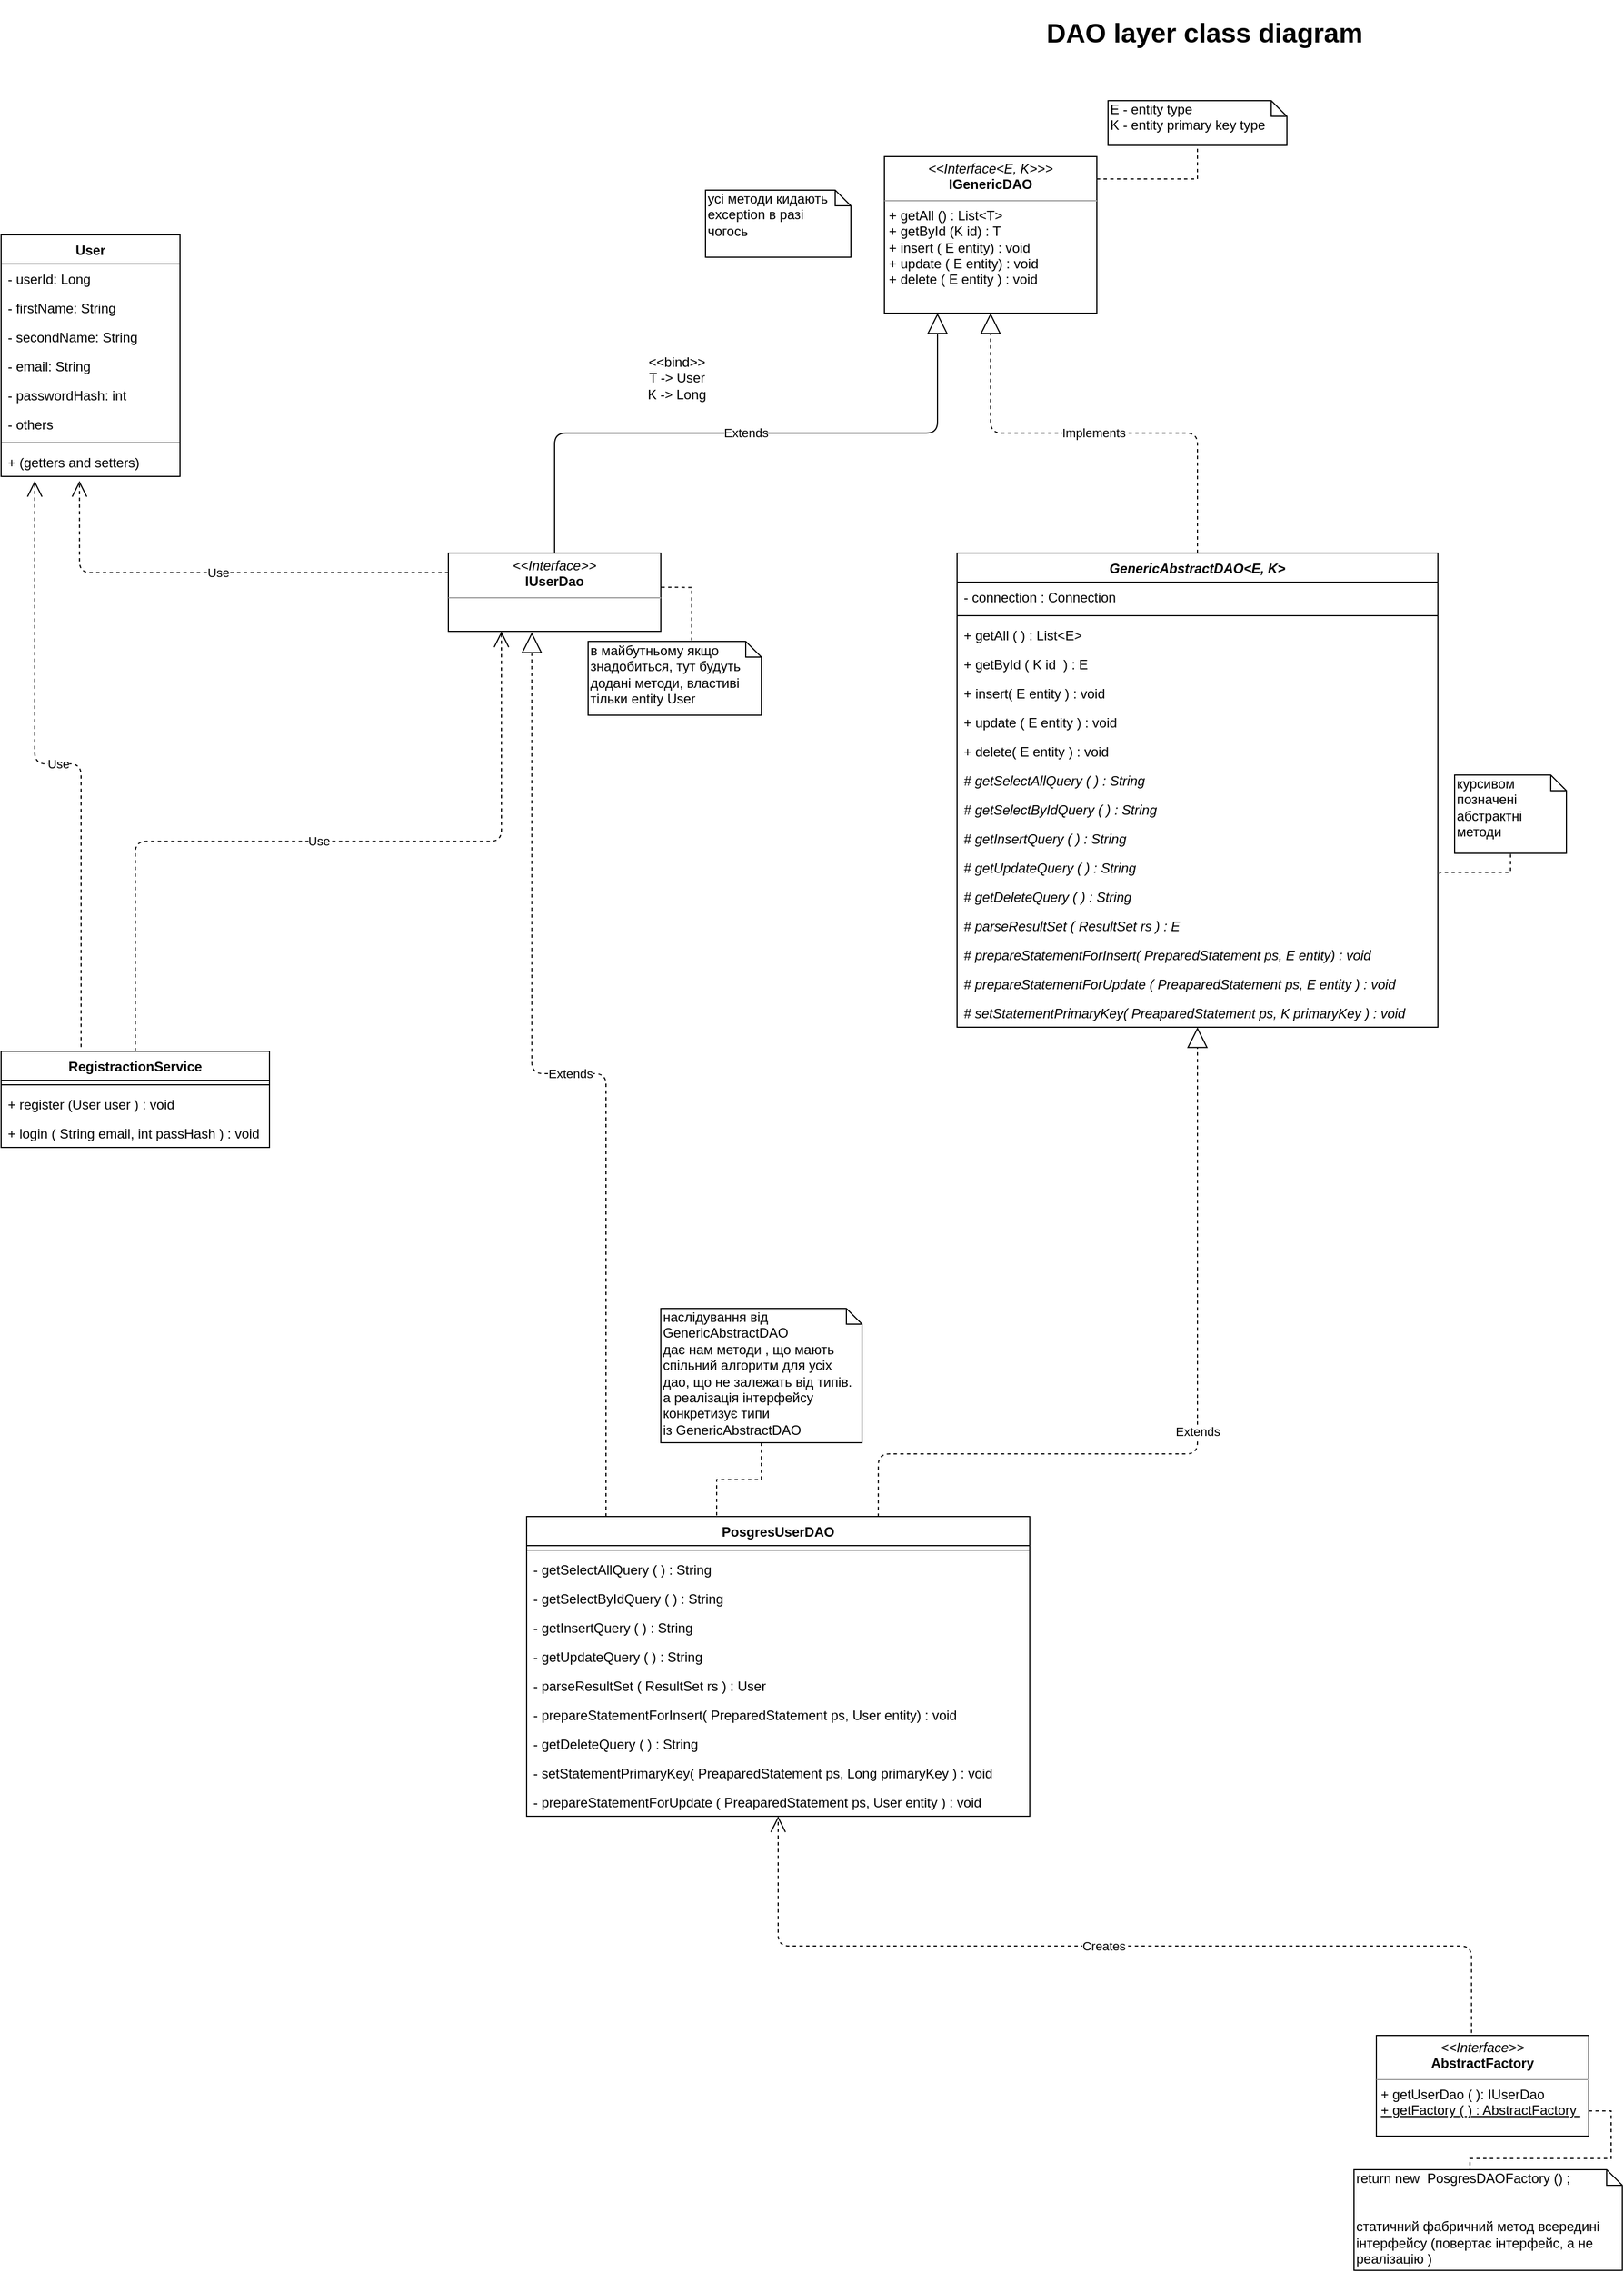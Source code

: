 <mxfile version="10.6.3" type="google"><diagram id="_zKVkRSI96tLM2c8XkrG" name="Page-1"><mxGraphModel dx="3473" dy="841" grid="1" gridSize="10" guides="1" tooltips="1" connect="1" arrows="1" fold="1" page="1" pageScale="1" pageWidth="2000" pageHeight="2000" math="0" shadow="0"><root><mxCell id="0"/><mxCell id="1" parent="0"/><mxCell id="7IGHTddUI42scp0uDwab-1" value="&lt;h1&gt;DAO layer class diagram&lt;/h1&gt;" style="text;html=1;strokeColor=none;fillColor=none;spacing=5;spacingTop=-20;whiteSpace=wrap;overflow=hidden;rounded=0;" parent="1" vertex="1"><mxGeometry x="580" y="90" width="400" height="60" as="geometry"/></mxCell><mxCell id="7IGHTddUI42scp0uDwab-4" style="edgeStyle=orthogonalEdgeStyle;rounded=0;orthogonalLoop=1;jettySize=auto;html=1;entryX=0.5;entryY=1;entryDx=0;entryDy=0;entryPerimeter=0;dashed=1;endArrow=none;endFill=0;" parent="1" source="7IGHTddUI42scp0uDwab-2" target="7IGHTddUI42scp0uDwab-3" edge="1"><mxGeometry relative="1" as="geometry"><Array as="points"><mxPoint x="720" y="240"/></Array></mxGeometry></mxCell><mxCell id="7IGHTddUI42scp0uDwab-2" value="&lt;p style=&quot;margin: 0px ; margin-top: 4px ; text-align: center&quot;&gt;&lt;i&gt;&amp;lt;&amp;lt;Interface&amp;lt;E, K&amp;gt;&amp;gt;&amp;gt;&lt;/i&gt;&lt;br&gt;&lt;b&gt;IGenericDAO&lt;/b&gt;&lt;/p&gt;&lt;hr size=&quot;1&quot;&gt;&lt;p style=&quot;margin: 0px ; margin-left: 4px&quot;&gt;+ getAll () : List&amp;lt;T&amp;gt;&lt;br&gt;+ getById (K id) : T&lt;/p&gt;&lt;p style=&quot;margin: 0px ; margin-left: 4px&quot;&gt;+ insert ( E entity) : void&lt;/p&gt;&lt;p style=&quot;margin: 0px ; margin-left: 4px&quot;&gt;+ update ( E entity) : void&amp;nbsp;&lt;/p&gt;&lt;p style=&quot;margin: 0px ; margin-left: 4px&quot;&gt;+ delete ( E entity ) : void&amp;nbsp;&lt;/p&gt;&lt;p style=&quot;margin: 0px ; margin-left: 4px&quot;&gt;&lt;br&gt;&lt;/p&gt;&lt;p style=&quot;margin: 0px ; margin-left: 4px&quot;&gt;&lt;br&gt;&lt;/p&gt;" style="verticalAlign=top;align=left;overflow=fill;fontSize=12;fontFamily=Helvetica;html=1;" parent="1" vertex="1"><mxGeometry x="440" y="220" width="190" height="140" as="geometry"/></mxCell><mxCell id="7IGHTddUI42scp0uDwab-3" value="E - entity type&lt;br&gt;K - entity primary key type&lt;br&gt;" style="shape=note;whiteSpace=wrap;html=1;size=14;verticalAlign=top;align=left;spacingTop=-6;" parent="1" vertex="1"><mxGeometry x="640" y="170" width="160" height="40" as="geometry"/></mxCell><mxCell id="7IGHTddUI42scp0uDwab-84" style="edgeStyle=orthogonalEdgeStyle;rounded=0;orthogonalLoop=1;jettySize=auto;html=1;entryX=0.598;entryY=-0.013;entryDx=0;entryDy=0;entryPerimeter=0;dashed=1;startArrow=none;startFill=0;endArrow=none;endFill=0;exitX=1.003;exitY=0.438;exitDx=0;exitDy=0;exitPerimeter=0;" parent="1" source="7IGHTddUI42scp0uDwab-17" target="7IGHTddUI42scp0uDwab-83" edge="1"><mxGeometry relative="1" as="geometry"/></mxCell><mxCell id="7IGHTddUI42scp0uDwab-17" value="&lt;p style=&quot;margin: 0px ; margin-top: 4px ; text-align: center&quot;&gt;&lt;i&gt;&amp;lt;&amp;lt;Interface&amp;gt;&amp;gt;&lt;/i&gt;&lt;br&gt;&lt;b&gt;IUserDao&lt;/b&gt;&lt;/p&gt;&lt;hr size=&quot;1&quot;&gt;&lt;p style=&quot;margin: 0px ; margin-left: 4px&quot;&gt;&lt;/p&gt;&lt;p style=&quot;margin: 0px ; margin-left: 4px&quot;&gt;&lt;br&gt;&lt;/p&gt;" style="verticalAlign=top;align=left;overflow=fill;fontSize=12;fontFamily=Helvetica;html=1;" parent="1" vertex="1"><mxGeometry x="50" y="574.5" width="190" height="70" as="geometry"/></mxCell><mxCell id="7IGHTddUI42scp0uDwab-21" value="усі методи кидають exception в разі чогось&amp;nbsp;&lt;br&gt;" style="shape=note;whiteSpace=wrap;html=1;size=14;verticalAlign=top;align=left;spacingTop=-6;" parent="1" vertex="1"><mxGeometry x="280" y="250" width="130" height="60" as="geometry"/></mxCell><mxCell id="7IGHTddUI42scp0uDwab-56" style="edgeStyle=orthogonalEdgeStyle;rounded=0;orthogonalLoop=1;jettySize=auto;html=1;entryX=0.432;entryY=0.004;entryDx=0;entryDy=0;entryPerimeter=0;startArrow=none;startFill=0;endArrow=none;endFill=0;dashed=1;exitX=1;exitY=0.75;exitDx=0;exitDy=0;" parent="1" source="7IGHTddUI42scp0uDwab-23" target="7IGHTddUI42scp0uDwab-25" edge="1"><mxGeometry relative="1" as="geometry"/></mxCell><mxCell id="7IGHTddUI42scp0uDwab-23" value="&lt;p style=&quot;margin: 0px ; margin-top: 4px ; text-align: center&quot;&gt;&lt;i&gt;&amp;lt;&amp;lt;Interface&amp;gt;&amp;gt;&lt;/i&gt;&lt;br&gt;&lt;b&gt;AbstractFactory&lt;/b&gt;&lt;/p&gt;&lt;hr size=&quot;1&quot;&gt;&lt;p style=&quot;margin: 0px ; margin-left: 4px&quot;&gt;+ getUserDao ( ): IUserDao&lt;/p&gt;&lt;p style=&quot;margin: 0px ; margin-left: 4px&quot;&gt;&lt;u&gt;+ getFactory ( ) : AbstractFactory&amp;nbsp;&lt;/u&gt;&lt;br&gt;&lt;br&gt;&lt;/p&gt;" style="verticalAlign=top;align=left;overflow=fill;fontSize=12;fontFamily=Helvetica;html=1;" parent="1" vertex="1"><mxGeometry x="880" y="1900" width="190" height="90" as="geometry"/></mxCell><mxCell id="7IGHTddUI42scp0uDwab-25" value="return new&amp;nbsp; PosgresDAOFactory () ;&lt;br&gt;&lt;br&gt;&lt;br&gt;статичний фабричний метод всередині інтерфейсу (повертає інтерфейс, а не реалізацію )&lt;br&gt;" style="shape=note;whiteSpace=wrap;html=1;size=14;verticalAlign=top;align=left;spacingTop=-6;" parent="1" vertex="1"><mxGeometry x="860" y="2020" width="240" height="90" as="geometry"/></mxCell><mxCell id="7IGHTddUI42scp0uDwab-31" value="PosgresUserDAO" style="swimlane;fontStyle=1;align=center;verticalAlign=top;childLayout=stackLayout;horizontal=1;startSize=26;horizontalStack=0;resizeParent=1;resizeParentMax=0;resizeLast=0;collapsible=1;marginBottom=0;" parent="1" vertex="1"><mxGeometry x="120" y="1436" width="450" height="268" as="geometry"/></mxCell><mxCell id="7IGHTddUI42scp0uDwab-33" value="" style="line;strokeWidth=1;fillColor=none;align=left;verticalAlign=middle;spacingTop=-1;spacingLeft=3;spacingRight=3;rotatable=0;labelPosition=right;points=[];portConstraint=eastwest;" parent="7IGHTddUI42scp0uDwab-31" vertex="1"><mxGeometry y="26" width="450" height="8" as="geometry"/></mxCell><mxCell id="7IGHTddUI42scp0uDwab-57" value="- getSelectAllQuery ( ) : String" style="text;strokeColor=none;fillColor=none;align=left;verticalAlign=top;spacingLeft=4;spacingRight=4;overflow=hidden;rotatable=0;points=[[0,0.5],[1,0.5]];portConstraint=eastwest;" parent="7IGHTddUI42scp0uDwab-31" vertex="1"><mxGeometry y="34" width="450" height="26" as="geometry"/></mxCell><mxCell id="7IGHTddUI42scp0uDwab-58" value="- getSelectByIdQuery ( ) : String" style="text;strokeColor=none;fillColor=none;align=left;verticalAlign=top;spacingLeft=4;spacingRight=4;overflow=hidden;rotatable=0;points=[[0,0.5],[1,0.5]];portConstraint=eastwest;" parent="7IGHTddUI42scp0uDwab-31" vertex="1"><mxGeometry y="60" width="450" height="26" as="geometry"/></mxCell><mxCell id="7IGHTddUI42scp0uDwab-59" value="- getInsertQuery ( ) : String" style="text;strokeColor=none;fillColor=none;align=left;verticalAlign=top;spacingLeft=4;spacingRight=4;overflow=hidden;rotatable=0;points=[[0,0.5],[1,0.5]];portConstraint=eastwest;" parent="7IGHTddUI42scp0uDwab-31" vertex="1"><mxGeometry y="86" width="450" height="26" as="geometry"/></mxCell><mxCell id="7IGHTddUI42scp0uDwab-60" value="- getUpdateQuery ( ) : String" style="text;strokeColor=none;fillColor=none;align=left;verticalAlign=top;spacingLeft=4;spacingRight=4;overflow=hidden;rotatable=0;points=[[0,0.5],[1,0.5]];portConstraint=eastwest;" parent="7IGHTddUI42scp0uDwab-31" vertex="1"><mxGeometry y="112" width="450" height="26" as="geometry"/></mxCell><mxCell id="7IGHTddUI42scp0uDwab-62" value="- parseResultSet ( ResultSet rs ) : User&#10;" style="text;strokeColor=none;fillColor=none;align=left;verticalAlign=top;spacingLeft=4;spacingRight=4;overflow=hidden;rotatable=0;points=[[0,0.5],[1,0.5]];portConstraint=eastwest;" parent="7IGHTddUI42scp0uDwab-31" vertex="1"><mxGeometry y="138" width="450" height="26" as="geometry"/></mxCell><mxCell id="7IGHTddUI42scp0uDwab-63" value="- prepareStatementForInsert( PreparedStatement ps, User entity) : void" style="text;strokeColor=none;fillColor=none;align=left;verticalAlign=top;spacingLeft=4;spacingRight=4;overflow=hidden;rotatable=0;points=[[0,0.5],[1,0.5]];portConstraint=eastwest;" parent="7IGHTddUI42scp0uDwab-31" vertex="1"><mxGeometry y="164" width="450" height="26" as="geometry"/></mxCell><mxCell id="7IGHTddUI42scp0uDwab-61" value="- getDeleteQuery ( ) : String" style="text;strokeColor=none;fillColor=none;align=left;verticalAlign=top;spacingLeft=4;spacingRight=4;overflow=hidden;rotatable=0;points=[[0,0.5],[1,0.5]];portConstraint=eastwest;" parent="7IGHTddUI42scp0uDwab-31" vertex="1"><mxGeometry y="190" width="450" height="26" as="geometry"/></mxCell><mxCell id="7IGHTddUI42scp0uDwab-65" value="- setStatementPrimaryKey( PreaparedStatement ps, Long primaryKey ) : void" style="text;strokeColor=none;fillColor=none;align=left;verticalAlign=top;spacingLeft=4;spacingRight=4;overflow=hidden;rotatable=0;points=[[0,0.5],[1,0.5]];portConstraint=eastwest;" parent="7IGHTddUI42scp0uDwab-31" vertex="1"><mxGeometry y="216" width="450" height="26" as="geometry"/></mxCell><mxCell id="7IGHTddUI42scp0uDwab-64" value="- prepareStatementForUpdate ( PreaparedStatement ps, User entity ) : void" style="text;strokeColor=none;fillColor=none;align=left;verticalAlign=top;spacingLeft=4;spacingRight=4;overflow=hidden;rotatable=0;points=[[0,0.5],[1,0.5]];portConstraint=eastwest;" parent="7IGHTddUI42scp0uDwab-31" vertex="1"><mxGeometry y="242" width="450" height="26" as="geometry"/></mxCell><mxCell id="7IGHTddUI42scp0uDwab-37" value="GenericAbstractDAO&lt;E, K&gt;" style="swimlane;fontStyle=3;align=center;verticalAlign=top;childLayout=stackLayout;horizontal=1;startSize=26;horizontalStack=0;resizeParent=1;resizeParentMax=0;resizeLast=0;collapsible=1;marginBottom=0;" parent="1" vertex="1"><mxGeometry x="505" y="574.5" width="430" height="424" as="geometry"/></mxCell><mxCell id="7IGHTddUI42scp0uDwab-38" value="- connection : Connection" style="text;strokeColor=none;fillColor=none;align=left;verticalAlign=top;spacingLeft=4;spacingRight=4;overflow=hidden;rotatable=0;points=[[0,0.5],[1,0.5]];portConstraint=eastwest;" parent="7IGHTddUI42scp0uDwab-37" vertex="1"><mxGeometry y="26" width="430" height="26" as="geometry"/></mxCell><mxCell id="7IGHTddUI42scp0uDwab-39" value="" style="line;strokeWidth=1;fillColor=none;align=left;verticalAlign=middle;spacingTop=-1;spacingLeft=3;spacingRight=3;rotatable=0;labelPosition=right;points=[];portConstraint=eastwest;" parent="7IGHTddUI42scp0uDwab-37" vertex="1"><mxGeometry y="52" width="430" height="8" as="geometry"/></mxCell><mxCell id="7IGHTddUI42scp0uDwab-40" value="+ getAll ( ) : List&lt;E&gt;" style="text;strokeColor=none;fillColor=none;align=left;verticalAlign=top;spacingLeft=4;spacingRight=4;overflow=hidden;rotatable=0;points=[[0,0.5],[1,0.5]];portConstraint=eastwest;" parent="7IGHTddUI42scp0uDwab-37" vertex="1"><mxGeometry y="60" width="430" height="26" as="geometry"/></mxCell><mxCell id="7IGHTddUI42scp0uDwab-43" value="+ getById ( K id  ) : E" style="text;strokeColor=none;fillColor=none;align=left;verticalAlign=top;spacingLeft=4;spacingRight=4;overflow=hidden;rotatable=0;points=[[0,0.5],[1,0.5]];portConstraint=eastwest;" parent="7IGHTddUI42scp0uDwab-37" vertex="1"><mxGeometry y="86" width="430" height="26" as="geometry"/></mxCell><mxCell id="7IGHTddUI42scp0uDwab-44" value="+ insert( E entity ) : void" style="text;strokeColor=none;fillColor=none;align=left;verticalAlign=top;spacingLeft=4;spacingRight=4;overflow=hidden;rotatable=0;points=[[0,0.5],[1,0.5]];portConstraint=eastwest;" parent="7IGHTddUI42scp0uDwab-37" vertex="1"><mxGeometry y="112" width="430" height="26" as="geometry"/></mxCell><mxCell id="7IGHTddUI42scp0uDwab-45" value="+ update ( E entity ) : void" style="text;strokeColor=none;fillColor=none;align=left;verticalAlign=top;spacingLeft=4;spacingRight=4;overflow=hidden;rotatable=0;points=[[0,0.5],[1,0.5]];portConstraint=eastwest;" parent="7IGHTddUI42scp0uDwab-37" vertex="1"><mxGeometry y="138" width="430" height="26" as="geometry"/></mxCell><mxCell id="7IGHTddUI42scp0uDwab-46" value="+ delete( E entity ) : void" style="text;strokeColor=none;fillColor=none;align=left;verticalAlign=top;spacingLeft=4;spacingRight=4;overflow=hidden;rotatable=0;points=[[0,0.5],[1,0.5]];portConstraint=eastwest;" parent="7IGHTddUI42scp0uDwab-37" vertex="1"><mxGeometry y="164" width="430" height="26" as="geometry"/></mxCell><mxCell id="7IGHTddUI42scp0uDwab-47" value="# getSelectAllQuery ( ) : String" style="text;strokeColor=none;fillColor=none;align=left;verticalAlign=top;spacingLeft=4;spacingRight=4;overflow=hidden;rotatable=0;points=[[0,0.5],[1,0.5]];portConstraint=eastwest;fontStyle=2" parent="7IGHTddUI42scp0uDwab-37" vertex="1"><mxGeometry y="190" width="430" height="26" as="geometry"/></mxCell><mxCell id="7IGHTddUI42scp0uDwab-48" value="# getSelectByIdQuery ( ) : String" style="text;strokeColor=none;fillColor=none;align=left;verticalAlign=top;spacingLeft=4;spacingRight=4;overflow=hidden;rotatable=0;points=[[0,0.5],[1,0.5]];portConstraint=eastwest;fontStyle=2" parent="7IGHTddUI42scp0uDwab-37" vertex="1"><mxGeometry y="216" width="430" height="26" as="geometry"/></mxCell><mxCell id="7IGHTddUI42scp0uDwab-49" value="# getInsertQuery ( ) : String" style="text;strokeColor=none;fillColor=none;align=left;verticalAlign=top;spacingLeft=4;spacingRight=4;overflow=hidden;rotatable=0;points=[[0,0.5],[1,0.5]];portConstraint=eastwest;fontStyle=2" parent="7IGHTddUI42scp0uDwab-37" vertex="1"><mxGeometry y="242" width="430" height="26" as="geometry"/></mxCell><mxCell id="7IGHTddUI42scp0uDwab-50" value="# getUpdateQuery ( ) : String" style="text;strokeColor=none;fillColor=none;align=left;verticalAlign=top;spacingLeft=4;spacingRight=4;overflow=hidden;rotatable=0;points=[[0,0.5],[1,0.5]];portConstraint=eastwest;fontStyle=2" parent="7IGHTddUI42scp0uDwab-37" vertex="1"><mxGeometry y="268" width="430" height="26" as="geometry"/></mxCell><mxCell id="7IGHTddUI42scp0uDwab-51" value="# getDeleteQuery ( ) : String" style="text;strokeColor=none;fillColor=none;align=left;verticalAlign=top;spacingLeft=4;spacingRight=4;overflow=hidden;rotatable=0;points=[[0,0.5],[1,0.5]];portConstraint=eastwest;fontStyle=2" parent="7IGHTddUI42scp0uDwab-37" vertex="1"><mxGeometry y="294" width="430" height="26" as="geometry"/></mxCell><mxCell id="7IGHTddUI42scp0uDwab-52" value="# parseResultSet ( ResultSet rs ) : E" style="text;strokeColor=none;fillColor=none;align=left;verticalAlign=top;spacingLeft=4;spacingRight=4;overflow=hidden;rotatable=0;points=[[0,0.5],[1,0.5]];portConstraint=eastwest;fontStyle=2" parent="7IGHTddUI42scp0uDwab-37" vertex="1"><mxGeometry y="320" width="430" height="26" as="geometry"/></mxCell><mxCell id="7IGHTddUI42scp0uDwab-53" value="# prepareStatementForInsert( PreparedStatement ps, E entity) : void" style="text;strokeColor=none;fillColor=none;align=left;verticalAlign=top;spacingLeft=4;spacingRight=4;overflow=hidden;rotatable=0;points=[[0,0.5],[1,0.5]];portConstraint=eastwest;fontStyle=2" parent="7IGHTddUI42scp0uDwab-37" vertex="1"><mxGeometry y="346" width="430" height="26" as="geometry"/></mxCell><mxCell id="7IGHTddUI42scp0uDwab-54" value="# prepareStatementForUpdate ( PreaparedStatement ps, E entity ) : void" style="text;strokeColor=none;fillColor=none;align=left;verticalAlign=top;spacingLeft=4;spacingRight=4;overflow=hidden;rotatable=0;points=[[0,0.5],[1,0.5]];portConstraint=eastwest;fontStyle=2" parent="7IGHTddUI42scp0uDwab-37" vertex="1"><mxGeometry y="372" width="430" height="26" as="geometry"/></mxCell><mxCell id="7IGHTddUI42scp0uDwab-55" value="# setStatementPrimaryKey( PreaparedStatement ps, K primaryKey ) : void" style="text;strokeColor=none;fillColor=none;align=left;verticalAlign=top;spacingLeft=4;spacingRight=4;overflow=hidden;rotatable=0;points=[[0,0.5],[1,0.5]];portConstraint=eastwest;fontStyle=2" parent="7IGHTddUI42scp0uDwab-37" vertex="1"><mxGeometry y="398" width="430" height="26" as="geometry"/></mxCell><mxCell id="7IGHTddUI42scp0uDwab-72" value="RegistractionService" style="swimlane;fontStyle=1;align=center;verticalAlign=top;childLayout=stackLayout;horizontal=1;startSize=26;horizontalStack=0;resizeParent=1;resizeParentMax=0;resizeLast=0;collapsible=1;marginBottom=0;" parent="1" vertex="1"><mxGeometry x="-350" y="1020" width="240" height="86" as="geometry"/></mxCell><mxCell id="7IGHTddUI42scp0uDwab-74" value="" style="line;strokeWidth=1;fillColor=none;align=left;verticalAlign=middle;spacingTop=-1;spacingLeft=3;spacingRight=3;rotatable=0;labelPosition=right;points=[];portConstraint=eastwest;" parent="7IGHTddUI42scp0uDwab-72" vertex="1"><mxGeometry y="26" width="240" height="8" as="geometry"/></mxCell><mxCell id="7IGHTddUI42scp0uDwab-75" value="+ register (User user ) : void" style="text;strokeColor=none;fillColor=none;align=left;verticalAlign=top;spacingLeft=4;spacingRight=4;overflow=hidden;rotatable=0;points=[[0,0.5],[1,0.5]];portConstraint=eastwest;" parent="7IGHTddUI42scp0uDwab-72" vertex="1"><mxGeometry y="34" width="240" height="26" as="geometry"/></mxCell><mxCell id="7IGHTddUI42scp0uDwab-76" value="+ login ( String email, int passHash ) : void" style="text;strokeColor=none;fillColor=none;align=left;verticalAlign=top;spacingLeft=4;spacingRight=4;overflow=hidden;rotatable=0;points=[[0,0.5],[1,0.5]];portConstraint=eastwest;" parent="7IGHTddUI42scp0uDwab-72" vertex="1"><mxGeometry y="60" width="240" height="26" as="geometry"/></mxCell><mxCell id="7IGHTddUI42scp0uDwab-80" value="" style="edgeStyle=orthogonalEdgeStyle;rounded=0;orthogonalLoop=1;jettySize=auto;html=1;dashed=1;startArrow=none;startFill=0;endArrow=none;endFill=0;" parent="1" source="7IGHTddUI42scp0uDwab-79" target="7IGHTddUI42scp0uDwab-31" edge="1"><mxGeometry relative="1" as="geometry"><Array as="points"><mxPoint x="330" y="1403"/><mxPoint x="290" y="1403"/></Array></mxGeometry></mxCell><mxCell id="7IGHTddUI42scp0uDwab-79" value="&lt;span&gt;наслідування від GenericAbstractDAO&lt;br&gt;дає нам методи , що мають спільний алгоритм для усіх дао, що не залежать від типів.&amp;nbsp;&amp;nbsp;&lt;br&gt;а реалізація інтерфейсу конкретизує типи із&amp;nbsp;&lt;/span&gt;GenericAbstractDAO&lt;span&gt;&lt;br&gt;&lt;/span&gt;" style="shape=note;whiteSpace=wrap;html=1;size=14;verticalAlign=top;align=left;spacingTop=-6;" parent="1" vertex="1"><mxGeometry x="240" y="1250" width="180" height="120" as="geometry"/></mxCell><mxCell id="7IGHTddUI42scp0uDwab-81" value="курсивом позначені абстрактні методи" style="shape=note;whiteSpace=wrap;html=1;size=14;verticalAlign=top;align=left;spacingTop=-6;" parent="1" vertex="1"><mxGeometry x="950" y="773" width="100" height="70" as="geometry"/></mxCell><mxCell id="7IGHTddUI42scp0uDwab-82" style="edgeStyle=orthogonalEdgeStyle;rounded=0;orthogonalLoop=1;jettySize=auto;html=1;dashed=1;startArrow=none;startFill=0;endArrow=none;endFill=0;exitX=1.004;exitY=0.731;exitDx=0;exitDy=0;exitPerimeter=0;" parent="1" source="7IGHTddUI42scp0uDwab-50" target="7IGHTddUI42scp0uDwab-81" edge="1"><mxGeometry relative="1" as="geometry"><mxPoint x="950" y="860" as="sourcePoint"/><Array as="points"><mxPoint x="937" y="860"/><mxPoint x="1000" y="860"/></Array></mxGeometry></mxCell><mxCell id="7IGHTddUI42scp0uDwab-83" value="в майбутньому якщо знадобиться, тут будуть додані методи, властиві тільки entity User" style="shape=note;whiteSpace=wrap;html=1;size=14;verticalAlign=top;align=left;spacingTop=-6;" parent="1" vertex="1"><mxGeometry x="175" y="653.5" width="155" height="66" as="geometry"/></mxCell><mxCell id="7IGHTddUI42scp0uDwab-85" value="Extends" style="endArrow=block;endSize=16;endFill=0;html=1;dashed=1;exitX=0.699;exitY=0.001;exitDx=0;exitDy=0;exitPerimeter=0;edgeStyle=orthogonalEdgeStyle;" parent="1" source="7IGHTddUI42scp0uDwab-31" target="7IGHTddUI42scp0uDwab-55" edge="1"><mxGeometry width="160" relative="1" as="geometry"><mxPoint x="610" y="1190" as="sourcePoint"/><mxPoint x="710" y="1010" as="targetPoint"/><Array as="points"><mxPoint x="434" y="1380"/><mxPoint x="720" y="1380"/></Array></mxGeometry></mxCell><mxCell id="7IGHTddUI42scp0uDwab-86" value="Extends" style="endArrow=block;endSize=16;endFill=0;html=1;dashed=1;entryX=0.393;entryY=1.013;entryDx=0;entryDy=0;entryPerimeter=0;edgeStyle=orthogonalEdgeStyle;" parent="1" source="7IGHTddUI42scp0uDwab-31" target="7IGHTddUI42scp0uDwab-17" edge="1"><mxGeometry width="160" relative="1" as="geometry"><mxPoint x="150" y="1110" as="sourcePoint"/><mxPoint x="310" y="1110" as="targetPoint"/><Array as="points"><mxPoint x="191" y="1040"/><mxPoint x="125" y="1040"/></Array></mxGeometry></mxCell><mxCell id="7IGHTddUI42scp0uDwab-87" value="Use" style="endArrow=open;endSize=12;dashed=1;html=1;entryX=0.25;entryY=1;entryDx=0;entryDy=0;exitX=0.5;exitY=0;exitDx=0;exitDy=0;edgeStyle=orthogonalEdgeStyle;" parent="1" source="7IGHTddUI42scp0uDwab-72" target="7IGHTddUI42scp0uDwab-17" edge="1"><mxGeometry width="160" relative="1" as="geometry"><mxPoint x="-270" y="940" as="sourcePoint"/><mxPoint x="-110" y="940" as="targetPoint"/></mxGeometry></mxCell><mxCell id="7IGHTddUI42scp0uDwab-88" value="Extends" style="endArrow=block;endSize=16;endFill=0;html=1;entryX=0.25;entryY=1;entryDx=0;entryDy=0;exitX=0.5;exitY=0;exitDx=0;exitDy=0;edgeStyle=orthogonalEdgeStyle;" parent="1" source="7IGHTddUI42scp0uDwab-17" target="7IGHTddUI42scp0uDwab-2" edge="1"><mxGeometry width="160" relative="1" as="geometry"><mxPoint x="10" y="340" as="sourcePoint"/><mxPoint x="170" y="340" as="targetPoint"/></mxGeometry></mxCell><mxCell id="7IGHTddUI42scp0uDwab-89" value="&amp;lt;&amp;lt;bind&amp;gt;&amp;gt;&lt;br&gt;T -&amp;gt; User&lt;br&gt;K -&amp;gt; Long" style="text;html=1;resizable=0;points=[];align=center;verticalAlign=middle;labelBackgroundColor=#ffffff;" parent="7IGHTddUI42scp0uDwab-88" vertex="1" connectable="0"><mxGeometry x="-0.615" y="-43" relative="1" as="geometry"><mxPoint x="65.5" y="-50" as="offset"/></mxGeometry></mxCell><mxCell id="7IGHTddUI42scp0uDwab-92" value="Implements" style="endArrow=block;endSize=16;endFill=0;html=1;entryX=0.5;entryY=1;entryDx=0;entryDy=0;exitX=0.5;exitY=0;exitDx=0;exitDy=0;edgeStyle=orthogonalEdgeStyle;dashed=1;" parent="1" source="7IGHTddUI42scp0uDwab-37" target="7IGHTddUI42scp0uDwab-2" edge="1"><mxGeometry width="160" relative="1" as="geometry"><mxPoint x="520" y="500" as="sourcePoint"/><mxPoint x="680" y="500" as="targetPoint"/></mxGeometry></mxCell><mxCell id="7IGHTddUI42scp0uDwab-93" value="Creates" style="endArrow=open;endSize=12;dashed=1;html=1;exitX=0.448;exitY=-0.025;exitDx=0;exitDy=0;exitPerimeter=0;edgeStyle=orthogonalEdgeStyle;" parent="1" source="7IGHTddUI42scp0uDwab-23" target="7IGHTddUI42scp0uDwab-64" edge="1"><mxGeometry width="160" relative="1" as="geometry"><mxPoint x="160" y="1900" as="sourcePoint"/><mxPoint x="320" y="1900" as="targetPoint"/><Array as="points"><mxPoint x="965" y="1820"/><mxPoint x="345" y="1820"/></Array></mxGeometry></mxCell><mxCell id="gwHZ0IqgnEqUjwf4_Pe4-1" value="User" style="swimlane;fontStyle=1;align=center;verticalAlign=top;childLayout=stackLayout;horizontal=1;startSize=26;horizontalStack=0;resizeParent=1;resizeParentMax=0;resizeLast=0;collapsible=1;marginBottom=0;" vertex="1" parent="1"><mxGeometry x="-350" y="290" width="160" height="216" as="geometry"/></mxCell><mxCell id="gwHZ0IqgnEqUjwf4_Pe4-2" value="- userId: Long" style="text;strokeColor=none;fillColor=none;align=left;verticalAlign=top;spacingLeft=4;spacingRight=4;overflow=hidden;rotatable=0;points=[[0,0.5],[1,0.5]];portConstraint=eastwest;" vertex="1" parent="gwHZ0IqgnEqUjwf4_Pe4-1"><mxGeometry y="26" width="160" height="26" as="geometry"/></mxCell><mxCell id="gwHZ0IqgnEqUjwf4_Pe4-5" value="- firstName: String" style="text;strokeColor=none;fillColor=none;align=left;verticalAlign=top;spacingLeft=4;spacingRight=4;overflow=hidden;rotatable=0;points=[[0,0.5],[1,0.5]];portConstraint=eastwest;" vertex="1" parent="gwHZ0IqgnEqUjwf4_Pe4-1"><mxGeometry y="52" width="160" height="26" as="geometry"/></mxCell><mxCell id="gwHZ0IqgnEqUjwf4_Pe4-6" value="- secondName: String" style="text;strokeColor=none;fillColor=none;align=left;verticalAlign=top;spacingLeft=4;spacingRight=4;overflow=hidden;rotatable=0;points=[[0,0.5],[1,0.5]];portConstraint=eastwest;" vertex="1" parent="gwHZ0IqgnEqUjwf4_Pe4-1"><mxGeometry y="78" width="160" height="26" as="geometry"/></mxCell><mxCell id="gwHZ0IqgnEqUjwf4_Pe4-7" value="- email: String" style="text;strokeColor=none;fillColor=none;align=left;verticalAlign=top;spacingLeft=4;spacingRight=4;overflow=hidden;rotatable=0;points=[[0,0.5],[1,0.5]];portConstraint=eastwest;" vertex="1" parent="gwHZ0IqgnEqUjwf4_Pe4-1"><mxGeometry y="104" width="160" height="26" as="geometry"/></mxCell><mxCell id="gwHZ0IqgnEqUjwf4_Pe4-8" value="- passwordHash: int" style="text;strokeColor=none;fillColor=none;align=left;verticalAlign=top;spacingLeft=4;spacingRight=4;overflow=hidden;rotatable=0;points=[[0,0.5],[1,0.5]];portConstraint=eastwest;" vertex="1" parent="gwHZ0IqgnEqUjwf4_Pe4-1"><mxGeometry y="130" width="160" height="26" as="geometry"/></mxCell><mxCell id="gwHZ0IqgnEqUjwf4_Pe4-14" value="- others " style="text;strokeColor=none;fillColor=none;align=left;verticalAlign=top;spacingLeft=4;spacingRight=4;overflow=hidden;rotatable=0;points=[[0,0.5],[1,0.5]];portConstraint=eastwest;" vertex="1" parent="gwHZ0IqgnEqUjwf4_Pe4-1"><mxGeometry y="156" width="160" height="26" as="geometry"/></mxCell><mxCell id="gwHZ0IqgnEqUjwf4_Pe4-3" value="" style="line;strokeWidth=1;fillColor=none;align=left;verticalAlign=middle;spacingTop=-1;spacingLeft=3;spacingRight=3;rotatable=0;labelPosition=right;points=[];portConstraint=eastwest;" vertex="1" parent="gwHZ0IqgnEqUjwf4_Pe4-1"><mxGeometry y="182" width="160" height="8" as="geometry"/></mxCell><mxCell id="gwHZ0IqgnEqUjwf4_Pe4-4" value="+ (getters and setters)" style="text;strokeColor=none;fillColor=none;align=left;verticalAlign=top;spacingLeft=4;spacingRight=4;overflow=hidden;rotatable=0;points=[[0,0.5],[1,0.5]];portConstraint=eastwest;" vertex="1" parent="gwHZ0IqgnEqUjwf4_Pe4-1"><mxGeometry y="190" width="160" height="26" as="geometry"/></mxCell><mxCell id="gwHZ0IqgnEqUjwf4_Pe4-11" value="Use" style="endArrow=open;endSize=12;dashed=1;html=1;entryX=0.438;entryY=1.154;entryDx=0;entryDy=0;entryPerimeter=0;exitX=0;exitY=0.25;exitDx=0;exitDy=0;edgeStyle=orthogonalEdgeStyle;" edge="1" parent="1" source="7IGHTddUI42scp0uDwab-17" target="gwHZ0IqgnEqUjwf4_Pe4-4"><mxGeometry width="160" relative="1" as="geometry"><mxPoint x="-260" y="640" as="sourcePoint"/><mxPoint x="-100" y="640" as="targetPoint"/><Array as="points"><mxPoint x="-280" y="592"/></Array></mxGeometry></mxCell><mxCell id="gwHZ0IqgnEqUjwf4_Pe4-13" value="Use" style="endArrow=open;endSize=12;dashed=1;html=1;entryX=0.188;entryY=1.154;entryDx=0;entryDy=0;entryPerimeter=0;exitX=0.298;exitY=-0.044;exitDx=0;exitDy=0;exitPerimeter=0;edgeStyle=orthogonalEdgeStyle;" edge="1" parent="1" source="7IGHTddUI42scp0uDwab-72" target="gwHZ0IqgnEqUjwf4_Pe4-4"><mxGeometry width="160" relative="1" as="geometry"><mxPoint x="-410" y="760" as="sourcePoint"/><mxPoint x="-250" y="760" as="targetPoint"/><Array as="points"><mxPoint x="-278" y="763"/><mxPoint x="-320" y="763"/></Array></mxGeometry></mxCell></root></mxGraphModel></diagram></mxfile>